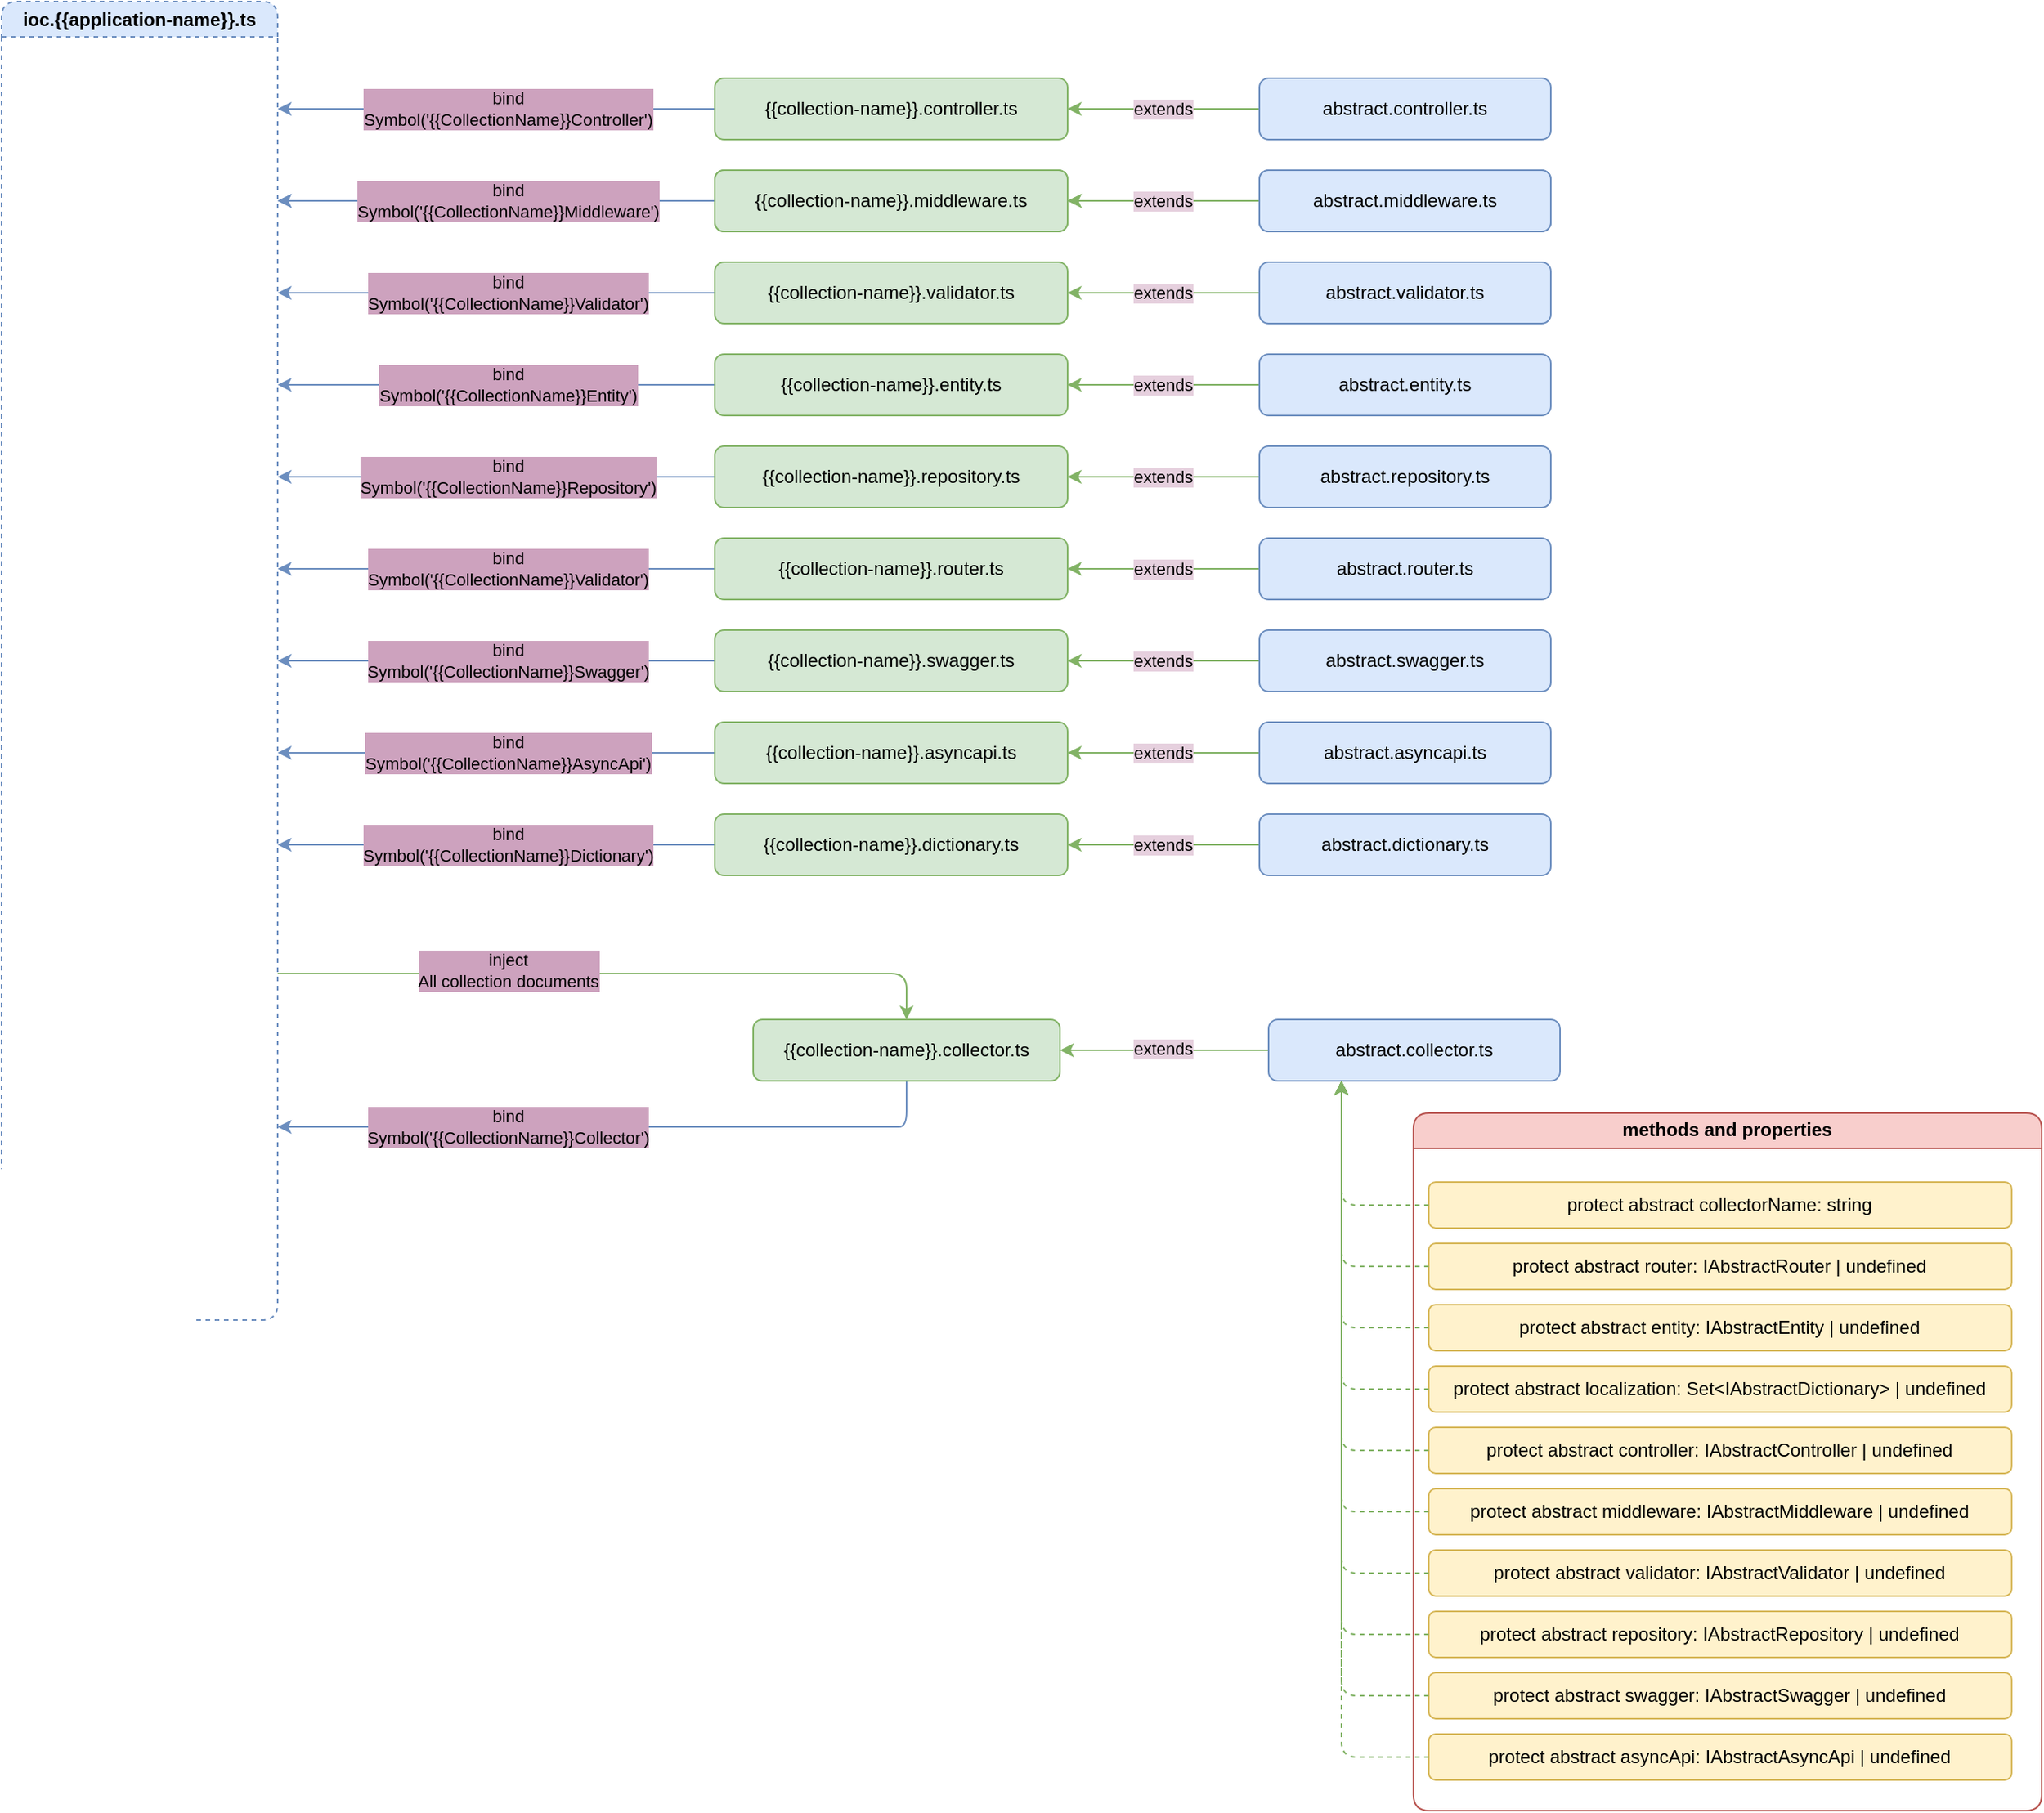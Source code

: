 <mxfile version="20.8.20" type="device"><diagram name="Page-1" id="fesKjeJAGkpHiTC1t1nh"><mxGraphModel dx="1434" dy="3022" grid="1" gridSize="10" guides="1" tooltips="1" connect="1" arrows="1" fold="1" page="1" pageScale="1" pageWidth="850" pageHeight="1100" math="0" shadow="0"><root><mxCell id="0"/><mxCell id="1" parent="0"/><mxCell id="mr9HieGqsV2TsZTmPV3q-1" value="methods and properties" style="swimlane;whiteSpace=wrap;html=1;fillColor=#f8cecc;strokeColor=#b85450;rounded=1;" parent="1" vertex="1"><mxGeometry x="1110.43" y="-715.03" width="409.57" height="455.03" as="geometry"/></mxCell><mxCell id="mr9HieGqsV2TsZTmPV3q-2" value="protect abstract collectorName: string" style="rounded=1;whiteSpace=wrap;html=1;fillColor=#fff2cc;strokeColor=#d6b656;" parent="mr9HieGqsV2TsZTmPV3q-1" vertex="1"><mxGeometry x="10" y="45" width="380" height="30" as="geometry"/></mxCell><mxCell id="mr9HieGqsV2TsZTmPV3q-3" value="protect abstract router: IAbstractRouter | undefined" style="rounded=1;whiteSpace=wrap;html=1;fillColor=#fff2cc;strokeColor=#d6b656;" parent="mr9HieGqsV2TsZTmPV3q-1" vertex="1"><mxGeometry x="10" y="85" width="380" height="30" as="geometry"/></mxCell><mxCell id="mr9HieGqsV2TsZTmPV3q-4" value="protect abstract entity: IAbstractEntity | undefined" style="rounded=1;whiteSpace=wrap;html=1;fillColor=#fff2cc;strokeColor=#d6b656;" parent="mr9HieGqsV2TsZTmPV3q-1" vertex="1"><mxGeometry x="10" y="125" width="380" height="30" as="geometry"/></mxCell><mxCell id="mr9HieGqsV2TsZTmPV3q-5" value="protect abstract localization: Set&amp;lt;IAbstractDictionary&amp;gt; | undefined" style="rounded=1;whiteSpace=wrap;html=1;fillColor=#fff2cc;strokeColor=#d6b656;" parent="mr9HieGqsV2TsZTmPV3q-1" vertex="1"><mxGeometry x="10" y="165.03" width="380" height="30" as="geometry"/></mxCell><mxCell id="mr9HieGqsV2TsZTmPV3q-6" value="protect abstract controller: IAbstractController | undefined" style="rounded=1;whiteSpace=wrap;html=1;fillColor=#fff2cc;strokeColor=#d6b656;" parent="mr9HieGqsV2TsZTmPV3q-1" vertex="1"><mxGeometry x="10" y="205" width="380" height="30" as="geometry"/></mxCell><mxCell id="mr9HieGqsV2TsZTmPV3q-7" value="protect abstract middleware: IAbstractMiddleware | undefined" style="rounded=1;whiteSpace=wrap;html=1;fillColor=#fff2cc;strokeColor=#d6b656;" parent="mr9HieGqsV2TsZTmPV3q-1" vertex="1"><mxGeometry x="10" y="245" width="380" height="30" as="geometry"/></mxCell><mxCell id="mr9HieGqsV2TsZTmPV3q-8" value="protect abstract validator: IAbstractValidator | undefined" style="rounded=1;whiteSpace=wrap;html=1;fillColor=#fff2cc;strokeColor=#d6b656;" parent="mr9HieGqsV2TsZTmPV3q-1" vertex="1"><mxGeometry x="10" y="285" width="380" height="30" as="geometry"/></mxCell><mxCell id="mr9HieGqsV2TsZTmPV3q-9" value="protect abstract repository: IAbstractRepository | undefined" style="rounded=1;whiteSpace=wrap;html=1;fillColor=#fff2cc;strokeColor=#d6b656;" parent="mr9HieGqsV2TsZTmPV3q-1" vertex="1"><mxGeometry x="10" y="325" width="380" height="30" as="geometry"/></mxCell><mxCell id="mr9HieGqsV2TsZTmPV3q-10" value="protect abstract swagger: IAbstractSwagger | undefined" style="rounded=1;whiteSpace=wrap;html=1;fillColor=#fff2cc;strokeColor=#d6b656;" parent="mr9HieGqsV2TsZTmPV3q-1" vertex="1"><mxGeometry x="10" y="365" width="380" height="30" as="geometry"/></mxCell><mxCell id="mr9HieGqsV2TsZTmPV3q-11" value="protect abstract asyncApi: IAbstractAsyncApi | undefined" style="rounded=1;whiteSpace=wrap;html=1;fillColor=#fff2cc;strokeColor=#d6b656;" parent="mr9HieGqsV2TsZTmPV3q-1" vertex="1"><mxGeometry x="10" y="405" width="380" height="30" as="geometry"/></mxCell><mxCell id="mr9HieGqsV2TsZTmPV3q-12" style="edgeStyle=orthogonalEdgeStyle;rounded=1;orthogonalLoop=1;jettySize=auto;html=1;entryX=0.5;entryY=0;entryDx=0;entryDy=0;fillColor=#d5e8d4;strokeColor=#82b366;" parent="1" target="mr9HieGqsV2TsZTmPV3q-16" edge="1"><mxGeometry relative="1" as="geometry"><mxPoint x="370" y="-806" as="sourcePoint"/><Array as="points"><mxPoint x="450" y="-806.03"/><mxPoint x="770" y="-806.03"/></Array></mxGeometry></mxCell><mxCell id="mr9HieGqsV2TsZTmPV3q-13" value="inject&lt;br&gt;All collection documents" style="edgeLabel;html=1;align=center;verticalAlign=middle;resizable=0;points=[];labelBackgroundColor=#CDA2BE;" parent="mr9HieGqsV2TsZTmPV3q-12" vertex="1" connectable="0"><mxGeometry x="-0.187" y="2" relative="1" as="geometry"><mxPoint x="-29" as="offset"/></mxGeometry></mxCell><mxCell id="mr9HieGqsV2TsZTmPV3q-14" style="edgeStyle=orthogonalEdgeStyle;rounded=1;orthogonalLoop=1;jettySize=auto;html=1;exitX=0.5;exitY=1;exitDx=0;exitDy=0;fillColor=#dae8fc;strokeColor=#6c8ebf;" parent="1" source="mr9HieGqsV2TsZTmPV3q-16" edge="1"><mxGeometry relative="1" as="geometry"><mxPoint x="370" y="-706" as="targetPoint"/><Array as="points"><mxPoint x="770" y="-706.03"/><mxPoint x="450" y="-706.03"/></Array></mxGeometry></mxCell><mxCell id="mr9HieGqsV2TsZTmPV3q-15" value="bind&lt;br&gt;Symbol('{{CollectionName}}Collector')" style="edgeLabel;html=1;align=center;verticalAlign=middle;resizable=0;points=[];labelBackgroundColor=#CDA2BE;" parent="mr9HieGqsV2TsZTmPV3q-14" vertex="1" connectable="0"><mxGeometry x="0.337" y="4" relative="1" as="geometry"><mxPoint x="4" y="-4" as="offset"/></mxGeometry></mxCell><mxCell id="mr9HieGqsV2TsZTmPV3q-16" value="{{collection-name}}.collector.ts" style="rounded=1;whiteSpace=wrap;html=1;fillColor=#d5e8d4;strokeColor=#82b366;" parent="1" vertex="1"><mxGeometry x="680" y="-776.03" width="200" height="40" as="geometry"/></mxCell><mxCell id="mr9HieGqsV2TsZTmPV3q-17" style="edgeStyle=orthogonalEdgeStyle;rounded=0;orthogonalLoop=1;jettySize=auto;html=1;entryX=1;entryY=0.5;entryDx=0;entryDy=0;fillColor=#d5e8d4;strokeColor=#82b366;" parent="1" source="mr9HieGqsV2TsZTmPV3q-18" edge="1"><mxGeometry relative="1" as="geometry"><mxPoint x="880" y="-756.03" as="targetPoint"/></mxGeometry></mxCell><mxCell id="mr9HieGqsV2TsZTmPV3q-18" value="abstract.collector.ts" style="rounded=1;whiteSpace=wrap;html=1;fillColor=#dae8fc;strokeColor=#6c8ebf;" parent="1" vertex="1"><mxGeometry x="1016.0" y="-776.03" width="190" height="40" as="geometry"/></mxCell><mxCell id="mr9HieGqsV2TsZTmPV3q-19" style="edgeStyle=orthogonalEdgeStyle;rounded=1;orthogonalLoop=1;jettySize=auto;html=1;entryX=0.25;entryY=1;entryDx=0;entryDy=0;exitX=0;exitY=0.5;exitDx=0;exitDy=0;fillColor=#d5e8d4;strokeColor=#82b366;dashed=1;strokeWidth=1;" parent="1" source="mr9HieGqsV2TsZTmPV3q-2" target="mr9HieGqsV2TsZTmPV3q-18" edge="1"><mxGeometry relative="1" as="geometry"/></mxCell><mxCell id="mr9HieGqsV2TsZTmPV3q-20" style="edgeStyle=orthogonalEdgeStyle;rounded=1;orthogonalLoop=1;jettySize=auto;html=1;entryX=0.25;entryY=1;entryDx=0;entryDy=0;exitX=0;exitY=0.5;exitDx=0;exitDy=0;fillColor=#d5e8d4;strokeColor=#82b366;dashed=1;" parent="1" source="mr9HieGqsV2TsZTmPV3q-3" target="mr9HieGqsV2TsZTmPV3q-18" edge="1"><mxGeometry relative="1" as="geometry"/></mxCell><mxCell id="mr9HieGqsV2TsZTmPV3q-21" style="edgeStyle=orthogonalEdgeStyle;rounded=1;orthogonalLoop=1;jettySize=auto;html=1;entryX=0.25;entryY=1;entryDx=0;entryDy=0;exitX=0;exitY=0.5;exitDx=0;exitDy=0;fillColor=#d5e8d4;strokeColor=#82b366;dashed=1;" parent="1" source="mr9HieGqsV2TsZTmPV3q-11" target="mr9HieGqsV2TsZTmPV3q-18" edge="1"><mxGeometry relative="1" as="geometry"/></mxCell><mxCell id="mr9HieGqsV2TsZTmPV3q-22" style="edgeStyle=orthogonalEdgeStyle;rounded=1;orthogonalLoop=1;jettySize=auto;html=1;entryX=0.25;entryY=1;entryDx=0;entryDy=0;exitX=0;exitY=0.5;exitDx=0;exitDy=0;fillColor=#d5e8d4;strokeColor=#82b366;dashed=1;" parent="1" source="mr9HieGqsV2TsZTmPV3q-4" target="mr9HieGqsV2TsZTmPV3q-18" edge="1"><mxGeometry relative="1" as="geometry"/></mxCell><mxCell id="mr9HieGqsV2TsZTmPV3q-23" style="edgeStyle=orthogonalEdgeStyle;rounded=1;orthogonalLoop=1;jettySize=auto;html=1;entryX=0.25;entryY=1;entryDx=0;entryDy=0;exitX=0;exitY=0.5;exitDx=0;exitDy=0;fillColor=#d5e8d4;strokeColor=#82b366;dashed=1;" parent="1" source="mr9HieGqsV2TsZTmPV3q-5" target="mr9HieGqsV2TsZTmPV3q-18" edge="1"><mxGeometry relative="1" as="geometry"/></mxCell><mxCell id="mr9HieGqsV2TsZTmPV3q-24" style="edgeStyle=orthogonalEdgeStyle;rounded=1;orthogonalLoop=1;jettySize=auto;html=1;entryX=0.25;entryY=1;entryDx=0;entryDy=0;exitX=0;exitY=0.5;exitDx=0;exitDy=0;fillColor=#d5e8d4;strokeColor=#82b366;dashed=1;" parent="1" source="mr9HieGqsV2TsZTmPV3q-6" target="mr9HieGqsV2TsZTmPV3q-18" edge="1"><mxGeometry relative="1" as="geometry"/></mxCell><mxCell id="mr9HieGqsV2TsZTmPV3q-25" style="edgeStyle=orthogonalEdgeStyle;rounded=1;orthogonalLoop=1;jettySize=auto;html=1;entryX=0.25;entryY=1;entryDx=0;entryDy=0;exitX=0;exitY=0.5;exitDx=0;exitDy=0;fillColor=#d5e8d4;strokeColor=#82b366;dashed=1;shadow=0;jumpStyle=none;" parent="1" source="mr9HieGqsV2TsZTmPV3q-7" target="mr9HieGqsV2TsZTmPV3q-18" edge="1"><mxGeometry relative="1" as="geometry"/></mxCell><mxCell id="mr9HieGqsV2TsZTmPV3q-26" style="edgeStyle=orthogonalEdgeStyle;rounded=1;sketch=0;jumpStyle=none;orthogonalLoop=1;jettySize=auto;html=1;entryX=0.25;entryY=1;entryDx=0;entryDy=0;shadow=0;dashed=1;strokeWidth=1;exitX=0;exitY=0.5;exitDx=0;exitDy=0;fillColor=#d5e8d4;strokeColor=#82b366;" parent="1" source="mr9HieGqsV2TsZTmPV3q-8" target="mr9HieGqsV2TsZTmPV3q-18" edge="1"><mxGeometry relative="1" as="geometry"/></mxCell><mxCell id="mr9HieGqsV2TsZTmPV3q-27" style="edgeStyle=orthogonalEdgeStyle;rounded=1;sketch=0;jumpStyle=none;orthogonalLoop=1;jettySize=auto;html=1;entryX=0.25;entryY=1;entryDx=0;entryDy=0;shadow=0;dashed=1;strokeWidth=1;exitX=0;exitY=0.5;exitDx=0;exitDy=0;fillColor=#d5e8d4;strokeColor=#82b366;" parent="1" source="mr9HieGqsV2TsZTmPV3q-9" target="mr9HieGqsV2TsZTmPV3q-18" edge="1"><mxGeometry relative="1" as="geometry"/></mxCell><mxCell id="mr9HieGqsV2TsZTmPV3q-28" style="edgeStyle=orthogonalEdgeStyle;rounded=1;sketch=0;jumpStyle=none;orthogonalLoop=1;jettySize=auto;html=1;entryX=0.25;entryY=1;entryDx=0;entryDy=0;shadow=0;dashed=1;strokeWidth=1;exitX=0;exitY=0.5;exitDx=0;exitDy=0;fillColor=#d5e8d4;strokeColor=#82b366;" parent="1" source="mr9HieGqsV2TsZTmPV3q-10" target="mr9HieGqsV2TsZTmPV3q-18" edge="1"><mxGeometry relative="1" as="geometry"/></mxCell><mxCell id="mr9HieGqsV2TsZTmPV3q-29" style="edgeStyle=orthogonalEdgeStyle;rounded=0;orthogonalLoop=1;jettySize=auto;html=1;fillColor=#dae8fc;strokeColor=#6c8ebf;" parent="1" edge="1"><mxGeometry relative="1" as="geometry"><mxPoint x="370.0" y="-1250" as="targetPoint"/><mxPoint x="655" y="-1250" as="sourcePoint"/></mxGeometry></mxCell><mxCell id="mr9HieGqsV2TsZTmPV3q-30" value="bind&lt;br&gt;Symbol('{{CollectionName}}Validator')" style="edgeLabel;html=1;align=center;verticalAlign=middle;resizable=0;points=[];labelBackgroundColor=#CDA2BE;" parent="mr9HieGqsV2TsZTmPV3q-29" vertex="1" connectable="0"><mxGeometry x="-0.066" relative="1" as="geometry"><mxPoint x="-2" as="offset"/></mxGeometry></mxCell><mxCell id="mr9HieGqsV2TsZTmPV3q-31" style="edgeStyle=orthogonalEdgeStyle;rounded=0;orthogonalLoop=1;jettySize=auto;html=1;fillColor=#d5e8d4;strokeColor=#82b366;entryX=1;entryY=0.5;entryDx=0;entryDy=0;" parent="1" edge="1"><mxGeometry relative="1" as="geometry"><mxPoint x="885" y="-1250" as="targetPoint"/><mxPoint x="1016" y="-1250" as="sourcePoint"/></mxGeometry></mxCell><mxCell id="mr9HieGqsV2TsZTmPV3q-32" value="extends" style="edgeLabel;html=1;align=center;verticalAlign=middle;resizable=0;points=[];labelBackgroundColor=#E6D0DE;" parent="1" vertex="1" connectable="0"><mxGeometry x="920" y="-1246" as="geometry"><mxPoint x="27" y="-4" as="offset"/></mxGeometry></mxCell><mxCell id="mr9HieGqsV2TsZTmPV3q-33" style="edgeStyle=orthogonalEdgeStyle;rounded=0;orthogonalLoop=1;jettySize=auto;html=1;fillColor=#dae8fc;strokeColor=#6c8ebf;" parent="1" edge="1"><mxGeometry relative="1" as="geometry"><mxPoint x="370.0" y="-1310" as="targetPoint"/><mxPoint x="655" y="-1310" as="sourcePoint"/></mxGeometry></mxCell><mxCell id="mr9HieGqsV2TsZTmPV3q-34" value="bind&lt;br&gt;Symbol('{{CollectionName}}Controller')" style="edgeLabel;html=1;align=center;verticalAlign=middle;resizable=0;points=[];labelBackgroundColor=#CDA2BE;" parent="mr9HieGqsV2TsZTmPV3q-33" vertex="1" connectable="0"><mxGeometry x="-0.066" relative="1" as="geometry"><mxPoint x="-2" as="offset"/></mxGeometry></mxCell><mxCell id="mr9HieGqsV2TsZTmPV3q-35" style="edgeStyle=orthogonalEdgeStyle;rounded=0;orthogonalLoop=1;jettySize=auto;html=1;fillColor=#d5e8d4;strokeColor=#82b366;entryX=1;entryY=0.5;entryDx=0;entryDy=0;" parent="1" edge="1"><mxGeometry relative="1" as="geometry"><mxPoint x="885" y="-1310" as="targetPoint"/><mxPoint x="1016" y="-1310" as="sourcePoint"/></mxGeometry></mxCell><mxCell id="mr9HieGqsV2TsZTmPV3q-36" value="extends" style="edgeLabel;html=1;align=center;verticalAlign=middle;resizable=0;points=[];labelBackgroundColor=#E6D0DE;" parent="1" vertex="1" connectable="0"><mxGeometry x="920" y="-1306" as="geometry"><mxPoint x="27" y="-4" as="offset"/></mxGeometry></mxCell><mxCell id="mr9HieGqsV2TsZTmPV3q-37" value="{{collection-name}}.validator.ts" style="rounded=1;whiteSpace=wrap;html=1;fillColor=#d5e8d4;strokeColor=#82b366;" parent="1" vertex="1"><mxGeometry x="655" y="-1330" width="230" height="40" as="geometry"/></mxCell><mxCell id="mr9HieGqsV2TsZTmPV3q-38" value="abstract.validator.ts" style="rounded=1;whiteSpace=wrap;html=1;fillColor=#dae8fc;strokeColor=#6c8ebf;" parent="1" vertex="1"><mxGeometry x="1010" y="-1330" width="190" height="40" as="geometry"/></mxCell><mxCell id="mr9HieGqsV2TsZTmPV3q-39" style="edgeStyle=orthogonalEdgeStyle;rounded=0;orthogonalLoop=1;jettySize=auto;html=1;fillColor=#dae8fc;strokeColor=#6c8ebf;" parent="1" edge="1"><mxGeometry relative="1" as="geometry"><mxPoint x="370.0" y="-1310" as="targetPoint"/><mxPoint x="655" y="-1310" as="sourcePoint"/></mxGeometry></mxCell><mxCell id="mr9HieGqsV2TsZTmPV3q-40" value="bind&lt;br&gt;Symbol('{{CollectionName}}Middleware')" style="edgeLabel;html=1;align=center;verticalAlign=middle;resizable=0;points=[];labelBackgroundColor=#CDA2BE;" parent="mr9HieGqsV2TsZTmPV3q-39" vertex="1" connectable="0"><mxGeometry x="-0.066" relative="1" as="geometry"><mxPoint x="-2" as="offset"/></mxGeometry></mxCell><mxCell id="mr9HieGqsV2TsZTmPV3q-41" style="edgeStyle=orthogonalEdgeStyle;rounded=0;orthogonalLoop=1;jettySize=auto;html=1;fillColor=#d5e8d4;strokeColor=#82b366;entryX=1;entryY=0.5;entryDx=0;entryDy=0;" parent="1" edge="1"><mxGeometry relative="1" as="geometry"><mxPoint x="885" y="-1310" as="targetPoint"/><mxPoint x="1016" y="-1310" as="sourcePoint"/></mxGeometry></mxCell><mxCell id="mr9HieGqsV2TsZTmPV3q-42" value="extends" style="edgeLabel;html=1;align=center;verticalAlign=middle;resizable=0;points=[];labelBackgroundColor=#E6D0DE;" parent="1" vertex="1" connectable="0"><mxGeometry x="920" y="-1306" as="geometry"><mxPoint x="27" y="-4" as="offset"/></mxGeometry></mxCell><mxCell id="mr9HieGqsV2TsZTmPV3q-43" value="{{collection-name}}.middleware.ts" style="rounded=1;whiteSpace=wrap;html=1;fillColor=#d5e8d4;strokeColor=#82b366;" parent="1" vertex="1"><mxGeometry x="655" y="-1330" width="230" height="40" as="geometry"/></mxCell><mxCell id="mr9HieGqsV2TsZTmPV3q-44" value="abstract.middleware.ts" style="rounded=1;whiteSpace=wrap;html=1;fillColor=#dae8fc;strokeColor=#6c8ebf;" parent="1" vertex="1"><mxGeometry x="1010" y="-1330" width="190" height="40" as="geometry"/></mxCell><mxCell id="mr9HieGqsV2TsZTmPV3q-45" style="edgeStyle=orthogonalEdgeStyle;rounded=0;orthogonalLoop=1;jettySize=auto;html=1;fillColor=#dae8fc;strokeColor=#6c8ebf;" parent="1" edge="1"><mxGeometry relative="1" as="geometry"><mxPoint x="370.0" y="-1370" as="targetPoint"/><mxPoint x="655" y="-1370" as="sourcePoint"/></mxGeometry></mxCell><mxCell id="mr9HieGqsV2TsZTmPV3q-46" value="bind&lt;br&gt;Symbol('{{CollectionName}}Controller')" style="edgeLabel;html=1;align=center;verticalAlign=middle;resizable=0;points=[];labelBackgroundColor=#CDA2BE;" parent="mr9HieGqsV2TsZTmPV3q-45" vertex="1" connectable="0"><mxGeometry x="-0.066" relative="1" as="geometry"><mxPoint x="-2" as="offset"/></mxGeometry></mxCell><mxCell id="mr9HieGqsV2TsZTmPV3q-47" style="edgeStyle=orthogonalEdgeStyle;rounded=0;orthogonalLoop=1;jettySize=auto;html=1;fillColor=#d5e8d4;strokeColor=#82b366;entryX=1;entryY=0.5;entryDx=0;entryDy=0;" parent="1" edge="1"><mxGeometry relative="1" as="geometry"><mxPoint x="885" y="-1370" as="targetPoint"/><mxPoint x="1016" y="-1370" as="sourcePoint"/></mxGeometry></mxCell><mxCell id="mr9HieGqsV2TsZTmPV3q-48" value="extends" style="edgeLabel;html=1;align=center;verticalAlign=middle;resizable=0;points=[];labelBackgroundColor=#E6D0DE;" parent="1" vertex="1" connectable="0"><mxGeometry x="920" y="-1366" as="geometry"><mxPoint x="27" y="-4" as="offset"/></mxGeometry></mxCell><mxCell id="mr9HieGqsV2TsZTmPV3q-49" value="{{collection-name}}.controller.ts" style="rounded=1;whiteSpace=wrap;html=1;fillColor=#d5e8d4;strokeColor=#82b366;" parent="1" vertex="1"><mxGeometry x="655" y="-1390" width="230" height="40" as="geometry"/></mxCell><mxCell id="mr9HieGqsV2TsZTmPV3q-50" value="abstract.controller.ts" style="rounded=1;whiteSpace=wrap;html=1;fillColor=#dae8fc;strokeColor=#6c8ebf;" parent="1" vertex="1"><mxGeometry x="1010" y="-1390" width="190" height="40" as="geometry"/></mxCell><mxCell id="mr9HieGqsV2TsZTmPV3q-51" value="abstract.validator.ts" style="rounded=1;whiteSpace=wrap;html=1;fillColor=#dae8fc;strokeColor=#6c8ebf;" parent="1" vertex="1"><mxGeometry x="1010" y="-1270" width="190" height="40" as="geometry"/></mxCell><mxCell id="mr9HieGqsV2TsZTmPV3q-52" value="{{collection-name}}.validator.ts" style="rounded=1;whiteSpace=wrap;html=1;fillColor=#d5e8d4;strokeColor=#82b366;" parent="1" vertex="1"><mxGeometry x="655" y="-1270" width="230" height="40" as="geometry"/></mxCell><mxCell id="mr9HieGqsV2TsZTmPV3q-53" value="ioc.{{application-name}}.ts" style="swimlane;whiteSpace=wrap;html=1;rounded=1;dashed=1;fillColor=#dae8fc;strokeColor=#6c8ebf;" parent="1" vertex="1"><mxGeometry x="190" y="-1440" width="180" height="860" as="geometry"/></mxCell><mxCell id="mr9HieGqsV2TsZTmPV3q-54" style="edgeStyle=orthogonalEdgeStyle;rounded=0;orthogonalLoop=1;jettySize=auto;html=1;fillColor=#dae8fc;strokeColor=#6c8ebf;" parent="1" edge="1"><mxGeometry relative="1" as="geometry"><mxPoint x="370.0" y="-1190" as="targetPoint"/><mxPoint x="655" y="-1190" as="sourcePoint"/></mxGeometry></mxCell><mxCell id="mr9HieGqsV2TsZTmPV3q-55" value="bind&lt;br&gt;Symbol('{{CollectionName}}Entity')" style="edgeLabel;html=1;align=center;verticalAlign=middle;resizable=0;points=[];labelBackgroundColor=#CDA2BE;" parent="mr9HieGqsV2TsZTmPV3q-54" vertex="1" connectable="0"><mxGeometry x="-0.066" relative="1" as="geometry"><mxPoint x="-2" as="offset"/></mxGeometry></mxCell><mxCell id="mr9HieGqsV2TsZTmPV3q-56" style="edgeStyle=orthogonalEdgeStyle;rounded=0;orthogonalLoop=1;jettySize=auto;html=1;fillColor=#d5e8d4;strokeColor=#82b366;entryX=1;entryY=0.5;entryDx=0;entryDy=0;" parent="1" edge="1"><mxGeometry relative="1" as="geometry"><mxPoint x="885" y="-1190" as="targetPoint"/><mxPoint x="1016" y="-1190" as="sourcePoint"/></mxGeometry></mxCell><mxCell id="mr9HieGqsV2TsZTmPV3q-57" value="extends" style="edgeLabel;html=1;align=center;verticalAlign=middle;resizable=0;points=[];labelBackgroundColor=#E6D0DE;" parent="1" vertex="1" connectable="0"><mxGeometry x="920" y="-1186" as="geometry"><mxPoint x="27" y="-4" as="offset"/></mxGeometry></mxCell><mxCell id="mr9HieGqsV2TsZTmPV3q-58" value="abstract.entity.ts" style="rounded=1;whiteSpace=wrap;html=1;fillColor=#dae8fc;strokeColor=#6c8ebf;" parent="1" vertex="1"><mxGeometry x="1010" y="-1210" width="190" height="40" as="geometry"/></mxCell><mxCell id="mr9HieGqsV2TsZTmPV3q-59" value="{{collection-name}}.entity.ts" style="rounded=1;whiteSpace=wrap;html=1;fillColor=#d5e8d4;strokeColor=#82b366;" parent="1" vertex="1"><mxGeometry x="655" y="-1210" width="230" height="40" as="geometry"/></mxCell><mxCell id="mr9HieGqsV2TsZTmPV3q-60" style="edgeStyle=orthogonalEdgeStyle;rounded=0;orthogonalLoop=1;jettySize=auto;html=1;fillColor=#dae8fc;strokeColor=#6c8ebf;" parent="1" edge="1"><mxGeometry relative="1" as="geometry"><mxPoint x="370.0" y="-1130" as="targetPoint"/><mxPoint x="655" y="-1130" as="sourcePoint"/></mxGeometry></mxCell><mxCell id="mr9HieGqsV2TsZTmPV3q-61" value="bind&lt;br&gt;Symbol('{{CollectionName}}Repository')" style="edgeLabel;html=1;align=center;verticalAlign=middle;resizable=0;points=[];labelBackgroundColor=#CDA2BE;" parent="mr9HieGqsV2TsZTmPV3q-60" vertex="1" connectable="0"><mxGeometry x="-0.066" relative="1" as="geometry"><mxPoint x="-2" as="offset"/></mxGeometry></mxCell><mxCell id="mr9HieGqsV2TsZTmPV3q-62" style="edgeStyle=orthogonalEdgeStyle;rounded=0;orthogonalLoop=1;jettySize=auto;html=1;fillColor=#d5e8d4;strokeColor=#82b366;entryX=1;entryY=0.5;entryDx=0;entryDy=0;" parent="1" edge="1"><mxGeometry relative="1" as="geometry"><mxPoint x="885" y="-1130" as="targetPoint"/><mxPoint x="1016" y="-1130" as="sourcePoint"/></mxGeometry></mxCell><mxCell id="mr9HieGqsV2TsZTmPV3q-63" value="extends" style="edgeLabel;html=1;align=center;verticalAlign=middle;resizable=0;points=[];labelBackgroundColor=#E6D0DE;" parent="1" vertex="1" connectable="0"><mxGeometry x="920" y="-1126" as="geometry"><mxPoint x="27" y="-4" as="offset"/></mxGeometry></mxCell><mxCell id="mr9HieGqsV2TsZTmPV3q-64" value="abstract.repository.ts" style="rounded=1;whiteSpace=wrap;html=1;fillColor=#dae8fc;strokeColor=#6c8ebf;" parent="1" vertex="1"><mxGeometry x="1010" y="-1150" width="190" height="40" as="geometry"/></mxCell><mxCell id="mr9HieGqsV2TsZTmPV3q-65" value="{{collection-name}}.repository.ts" style="rounded=1;whiteSpace=wrap;html=1;fillColor=#d5e8d4;strokeColor=#82b366;" parent="1" vertex="1"><mxGeometry x="655" y="-1150" width="230" height="40" as="geometry"/></mxCell><mxCell id="mr9HieGqsV2TsZTmPV3q-66" style="edgeStyle=orthogonalEdgeStyle;rounded=0;orthogonalLoop=1;jettySize=auto;html=1;fillColor=#dae8fc;strokeColor=#6c8ebf;" parent="1" edge="1"><mxGeometry relative="1" as="geometry"><mxPoint x="370.0" y="-1070" as="targetPoint"/><mxPoint x="655" y="-1070" as="sourcePoint"/></mxGeometry></mxCell><mxCell id="mr9HieGqsV2TsZTmPV3q-67" value="bind&lt;br&gt;Symbol('{{CollectionName}}Validator')" style="edgeLabel;html=1;align=center;verticalAlign=middle;resizable=0;points=[];labelBackgroundColor=#CDA2BE;" parent="mr9HieGqsV2TsZTmPV3q-66" vertex="1" connectable="0"><mxGeometry x="-0.066" relative="1" as="geometry"><mxPoint x="-2" as="offset"/></mxGeometry></mxCell><mxCell id="mr9HieGqsV2TsZTmPV3q-68" style="edgeStyle=orthogonalEdgeStyle;rounded=0;orthogonalLoop=1;jettySize=auto;html=1;fillColor=#d5e8d4;strokeColor=#82b366;entryX=1;entryY=0.5;entryDx=0;entryDy=0;" parent="1" edge="1"><mxGeometry relative="1" as="geometry"><mxPoint x="885" y="-1070" as="targetPoint"/><mxPoint x="1016" y="-1070" as="sourcePoint"/></mxGeometry></mxCell><mxCell id="mr9HieGqsV2TsZTmPV3q-69" value="extends" style="edgeLabel;html=1;align=center;verticalAlign=middle;resizable=0;points=[];labelBackgroundColor=#E6D0DE;" parent="1" vertex="1" connectable="0"><mxGeometry x="920" y="-1066" as="geometry"><mxPoint x="27" y="-4" as="offset"/></mxGeometry></mxCell><mxCell id="mr9HieGqsV2TsZTmPV3q-70" value="abstract.router.ts" style="rounded=1;whiteSpace=wrap;html=1;fillColor=#dae8fc;strokeColor=#6c8ebf;" parent="1" vertex="1"><mxGeometry x="1010" y="-1090" width="190" height="40" as="geometry"/></mxCell><mxCell id="mr9HieGqsV2TsZTmPV3q-71" value="{{collection-name}}.router.ts" style="rounded=1;whiteSpace=wrap;html=1;fillColor=#d5e8d4;strokeColor=#82b366;" parent="1" vertex="1"><mxGeometry x="655" y="-1090" width="230" height="40" as="geometry"/></mxCell><mxCell id="mr9HieGqsV2TsZTmPV3q-72" style="edgeStyle=orthogonalEdgeStyle;rounded=0;orthogonalLoop=1;jettySize=auto;html=1;fillColor=#dae8fc;strokeColor=#6c8ebf;" parent="1" edge="1"><mxGeometry relative="1" as="geometry"><mxPoint x="370.0" y="-1010" as="targetPoint"/><mxPoint x="655" y="-1010" as="sourcePoint"/></mxGeometry></mxCell><mxCell id="mr9HieGqsV2TsZTmPV3q-73" value="bind&lt;br&gt;Symbol('{{CollectionName}}Swagger')" style="edgeLabel;html=1;align=center;verticalAlign=middle;resizable=0;points=[];labelBackgroundColor=#CDA2BE;" parent="mr9HieGqsV2TsZTmPV3q-72" vertex="1" connectable="0"><mxGeometry x="-0.066" relative="1" as="geometry"><mxPoint x="-2" as="offset"/></mxGeometry></mxCell><mxCell id="mr9HieGqsV2TsZTmPV3q-74" style="edgeStyle=orthogonalEdgeStyle;rounded=0;orthogonalLoop=1;jettySize=auto;html=1;fillColor=#d5e8d4;strokeColor=#82b366;entryX=1;entryY=0.5;entryDx=0;entryDy=0;" parent="1" edge="1"><mxGeometry relative="1" as="geometry"><mxPoint x="885" y="-1010" as="targetPoint"/><mxPoint x="1016" y="-1010" as="sourcePoint"/></mxGeometry></mxCell><mxCell id="mr9HieGqsV2TsZTmPV3q-75" value="extends" style="edgeLabel;html=1;align=center;verticalAlign=middle;resizable=0;points=[];labelBackgroundColor=#E6D0DE;" parent="1" vertex="1" connectable="0"><mxGeometry x="920" y="-1006" as="geometry"><mxPoint x="27" y="-4" as="offset"/></mxGeometry></mxCell><mxCell id="mr9HieGqsV2TsZTmPV3q-76" value="abstract.swagger.ts" style="rounded=1;whiteSpace=wrap;html=1;fillColor=#dae8fc;strokeColor=#6c8ebf;" parent="1" vertex="1"><mxGeometry x="1010" y="-1030" width="190" height="40" as="geometry"/></mxCell><mxCell id="mr9HieGqsV2TsZTmPV3q-77" value="{{collection-name}}.swagger.ts" style="rounded=1;whiteSpace=wrap;html=1;fillColor=#d5e8d4;strokeColor=#82b366;" parent="1" vertex="1"><mxGeometry x="655" y="-1030" width="230" height="40" as="geometry"/></mxCell><mxCell id="mr9HieGqsV2TsZTmPV3q-78" style="edgeStyle=orthogonalEdgeStyle;rounded=0;orthogonalLoop=1;jettySize=auto;html=1;fillColor=#dae8fc;strokeColor=#6c8ebf;" parent="1" edge="1"><mxGeometry relative="1" as="geometry"><mxPoint x="370.0" y="-950" as="targetPoint"/><mxPoint x="655" y="-950" as="sourcePoint"/></mxGeometry></mxCell><mxCell id="mr9HieGqsV2TsZTmPV3q-79" value="bind&lt;br&gt;Symbol('{{CollectionName}}AsyncApi')" style="edgeLabel;html=1;align=center;verticalAlign=middle;resizable=0;points=[];labelBackgroundColor=#CDA2BE;" parent="mr9HieGqsV2TsZTmPV3q-78" vertex="1" connectable="0"><mxGeometry x="-0.066" relative="1" as="geometry"><mxPoint x="-2" as="offset"/></mxGeometry></mxCell><mxCell id="mr9HieGqsV2TsZTmPV3q-80" style="edgeStyle=orthogonalEdgeStyle;rounded=0;orthogonalLoop=1;jettySize=auto;html=1;fillColor=#d5e8d4;strokeColor=#82b366;entryX=1;entryY=0.5;entryDx=0;entryDy=0;" parent="1" edge="1"><mxGeometry relative="1" as="geometry"><mxPoint x="885" y="-950" as="targetPoint"/><mxPoint x="1016" y="-950" as="sourcePoint"/></mxGeometry></mxCell><mxCell id="mr9HieGqsV2TsZTmPV3q-81" value="extends" style="edgeLabel;html=1;align=center;verticalAlign=middle;resizable=0;points=[];labelBackgroundColor=#E6D0DE;" parent="1" vertex="1" connectable="0"><mxGeometry x="920" y="-946" as="geometry"><mxPoint x="27" y="-4" as="offset"/></mxGeometry></mxCell><mxCell id="mr9HieGqsV2TsZTmPV3q-82" value="abstract.asyncapi.ts" style="rounded=1;whiteSpace=wrap;html=1;fillColor=#dae8fc;strokeColor=#6c8ebf;" parent="1" vertex="1"><mxGeometry x="1010" y="-970" width="190" height="40" as="geometry"/></mxCell><mxCell id="mr9HieGqsV2TsZTmPV3q-83" value="{{collection-name}}.asyncapi.ts" style="rounded=1;whiteSpace=wrap;html=1;fillColor=#d5e8d4;strokeColor=#82b366;" parent="1" vertex="1"><mxGeometry x="655" y="-970" width="230" height="40" as="geometry"/></mxCell><mxCell id="mr9HieGqsV2TsZTmPV3q-84" style="edgeStyle=orthogonalEdgeStyle;rounded=0;orthogonalLoop=1;jettySize=auto;html=1;fillColor=#dae8fc;strokeColor=#6c8ebf;" parent="1" edge="1"><mxGeometry relative="1" as="geometry"><mxPoint x="370.0" y="-890" as="targetPoint"/><mxPoint x="655" y="-890" as="sourcePoint"/></mxGeometry></mxCell><mxCell id="mr9HieGqsV2TsZTmPV3q-85" value="bind&lt;br&gt;Symbol('{{CollectionName}}Dictionary')" style="edgeLabel;html=1;align=center;verticalAlign=middle;resizable=0;points=[];labelBackgroundColor=#CDA2BE;" parent="mr9HieGqsV2TsZTmPV3q-84" vertex="1" connectable="0"><mxGeometry x="-0.066" relative="1" as="geometry"><mxPoint x="-2" as="offset"/></mxGeometry></mxCell><mxCell id="mr9HieGqsV2TsZTmPV3q-86" style="edgeStyle=orthogonalEdgeStyle;rounded=0;orthogonalLoop=1;jettySize=auto;html=1;fillColor=#d5e8d4;strokeColor=#82b366;entryX=1;entryY=0.5;entryDx=0;entryDy=0;" parent="1" edge="1"><mxGeometry relative="1" as="geometry"><mxPoint x="885" y="-890" as="targetPoint"/><mxPoint x="1016" y="-890" as="sourcePoint"/></mxGeometry></mxCell><mxCell id="mr9HieGqsV2TsZTmPV3q-87" value="extends" style="edgeLabel;html=1;align=center;verticalAlign=middle;resizable=0;points=[];labelBackgroundColor=#E6D0DE;" parent="1" vertex="1" connectable="0"><mxGeometry x="920" y="-886" as="geometry"><mxPoint x="27" y="-4" as="offset"/></mxGeometry></mxCell><mxCell id="mr9HieGqsV2TsZTmPV3q-88" value="abstract.dictionary.ts" style="rounded=1;whiteSpace=wrap;html=1;fillColor=#dae8fc;strokeColor=#6c8ebf;" parent="1" vertex="1"><mxGeometry x="1010" y="-910" width="190" height="40" as="geometry"/></mxCell><mxCell id="mr9HieGqsV2TsZTmPV3q-89" value="{{collection-name}}.dictionary.ts" style="rounded=1;whiteSpace=wrap;html=1;fillColor=#d5e8d4;strokeColor=#82b366;" parent="1" vertex="1"><mxGeometry x="655" y="-910" width="230" height="40" as="geometry"/></mxCell><mxCell id="M4sdMYO3rIwRrTKaIbVm-1" value="extends" style="edgeLabel;html=1;align=center;verticalAlign=middle;resizable=0;points=[];labelBackgroundColor=#E6D0DE;" vertex="1" connectable="0" parent="1"><mxGeometry x="920" y="-753" as="geometry"><mxPoint x="27" y="-4" as="offset"/></mxGeometry></mxCell></root></mxGraphModel></diagram></mxfile>